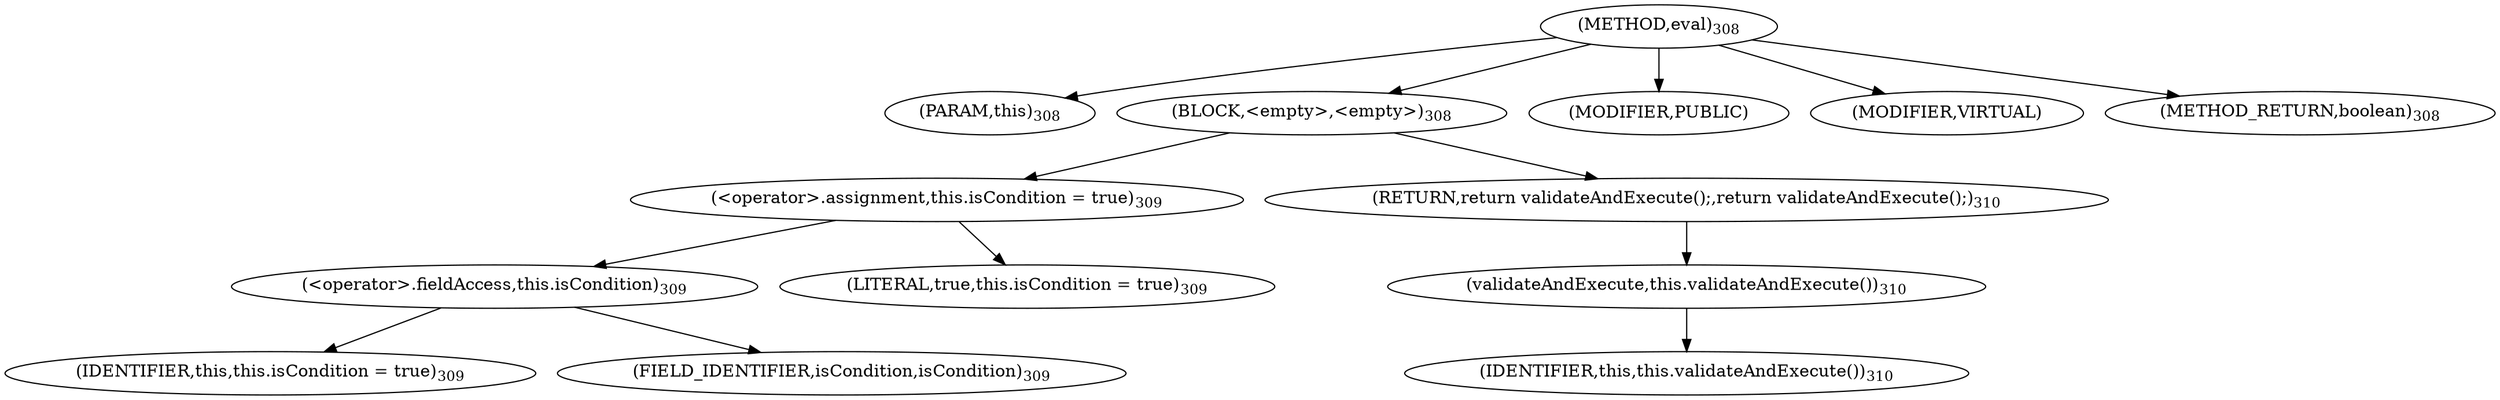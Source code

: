 digraph "eval" {  
"391" [label = <(METHOD,eval)<SUB>308</SUB>> ]
"31" [label = <(PARAM,this)<SUB>308</SUB>> ]
"392" [label = <(BLOCK,&lt;empty&gt;,&lt;empty&gt;)<SUB>308</SUB>> ]
"393" [label = <(&lt;operator&gt;.assignment,this.isCondition = true)<SUB>309</SUB>> ]
"394" [label = <(&lt;operator&gt;.fieldAccess,this.isCondition)<SUB>309</SUB>> ]
"395" [label = <(IDENTIFIER,this,this.isCondition = true)<SUB>309</SUB>> ]
"396" [label = <(FIELD_IDENTIFIER,isCondition,isCondition)<SUB>309</SUB>> ]
"397" [label = <(LITERAL,true,this.isCondition = true)<SUB>309</SUB>> ]
"398" [label = <(RETURN,return validateAndExecute();,return validateAndExecute();)<SUB>310</SUB>> ]
"399" [label = <(validateAndExecute,this.validateAndExecute())<SUB>310</SUB>> ]
"30" [label = <(IDENTIFIER,this,this.validateAndExecute())<SUB>310</SUB>> ]
"400" [label = <(MODIFIER,PUBLIC)> ]
"401" [label = <(MODIFIER,VIRTUAL)> ]
"402" [label = <(METHOD_RETURN,boolean)<SUB>308</SUB>> ]
  "391" -> "31" 
  "391" -> "392" 
  "391" -> "400" 
  "391" -> "401" 
  "391" -> "402" 
  "392" -> "393" 
  "392" -> "398" 
  "393" -> "394" 
  "393" -> "397" 
  "394" -> "395" 
  "394" -> "396" 
  "398" -> "399" 
  "399" -> "30" 
}

